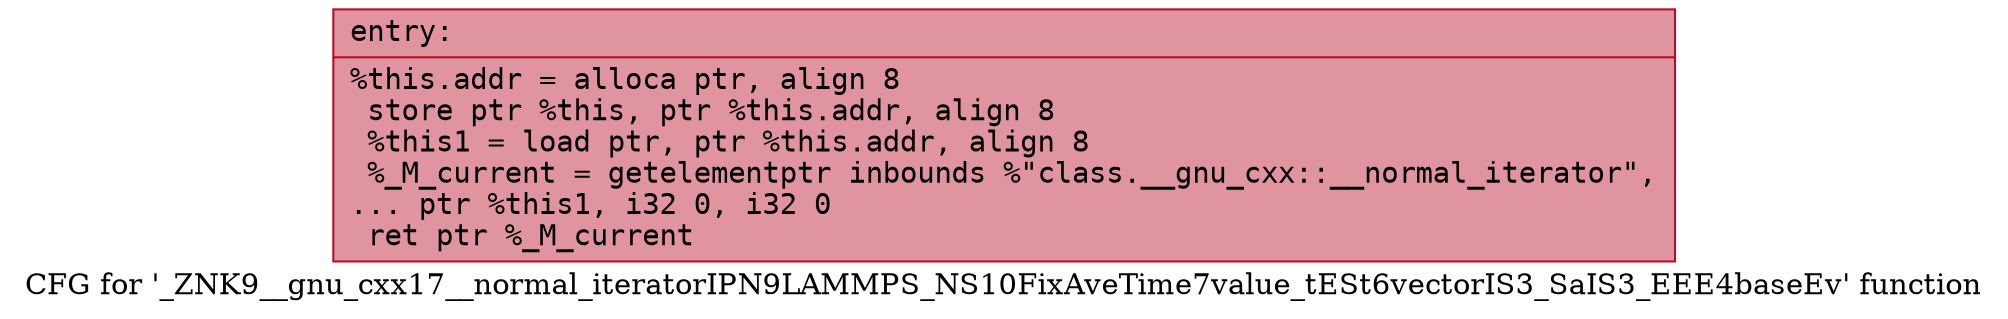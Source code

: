 digraph "CFG for '_ZNK9__gnu_cxx17__normal_iteratorIPN9LAMMPS_NS10FixAveTime7value_tESt6vectorIS3_SaIS3_EEE4baseEv' function" {
	label="CFG for '_ZNK9__gnu_cxx17__normal_iteratorIPN9LAMMPS_NS10FixAveTime7value_tESt6vectorIS3_SaIS3_EEE4baseEv' function";

	Node0x560f93c9a9c0 [shape=record,color="#b70d28ff", style=filled, fillcolor="#b70d2870" fontname="Courier",label="{entry:\l|  %this.addr = alloca ptr, align 8\l  store ptr %this, ptr %this.addr, align 8\l  %this1 = load ptr, ptr %this.addr, align 8\l  %_M_current = getelementptr inbounds %\"class.__gnu_cxx::__normal_iterator\",\l... ptr %this1, i32 0, i32 0\l  ret ptr %_M_current\l}"];
}
